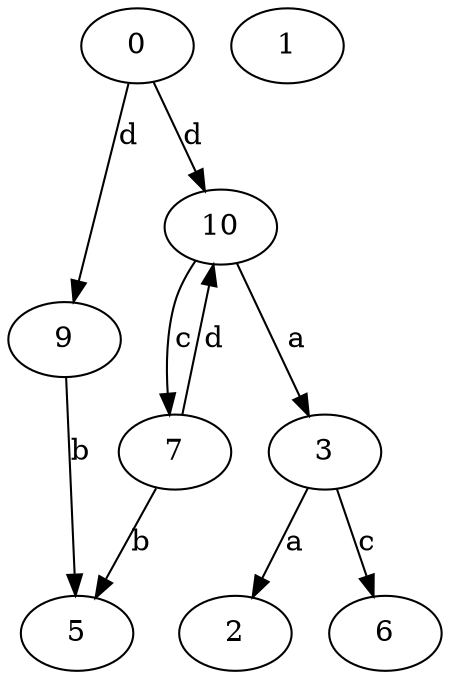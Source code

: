 strict digraph  {
0;
1;
2;
3;
5;
6;
7;
9;
10;
0 -> 9  [label=d];
0 -> 10  [label=d];
3 -> 2  [label=a];
3 -> 6  [label=c];
7 -> 5  [label=b];
7 -> 10  [label=d];
9 -> 5  [label=b];
10 -> 3  [label=a];
10 -> 7  [label=c];
}
